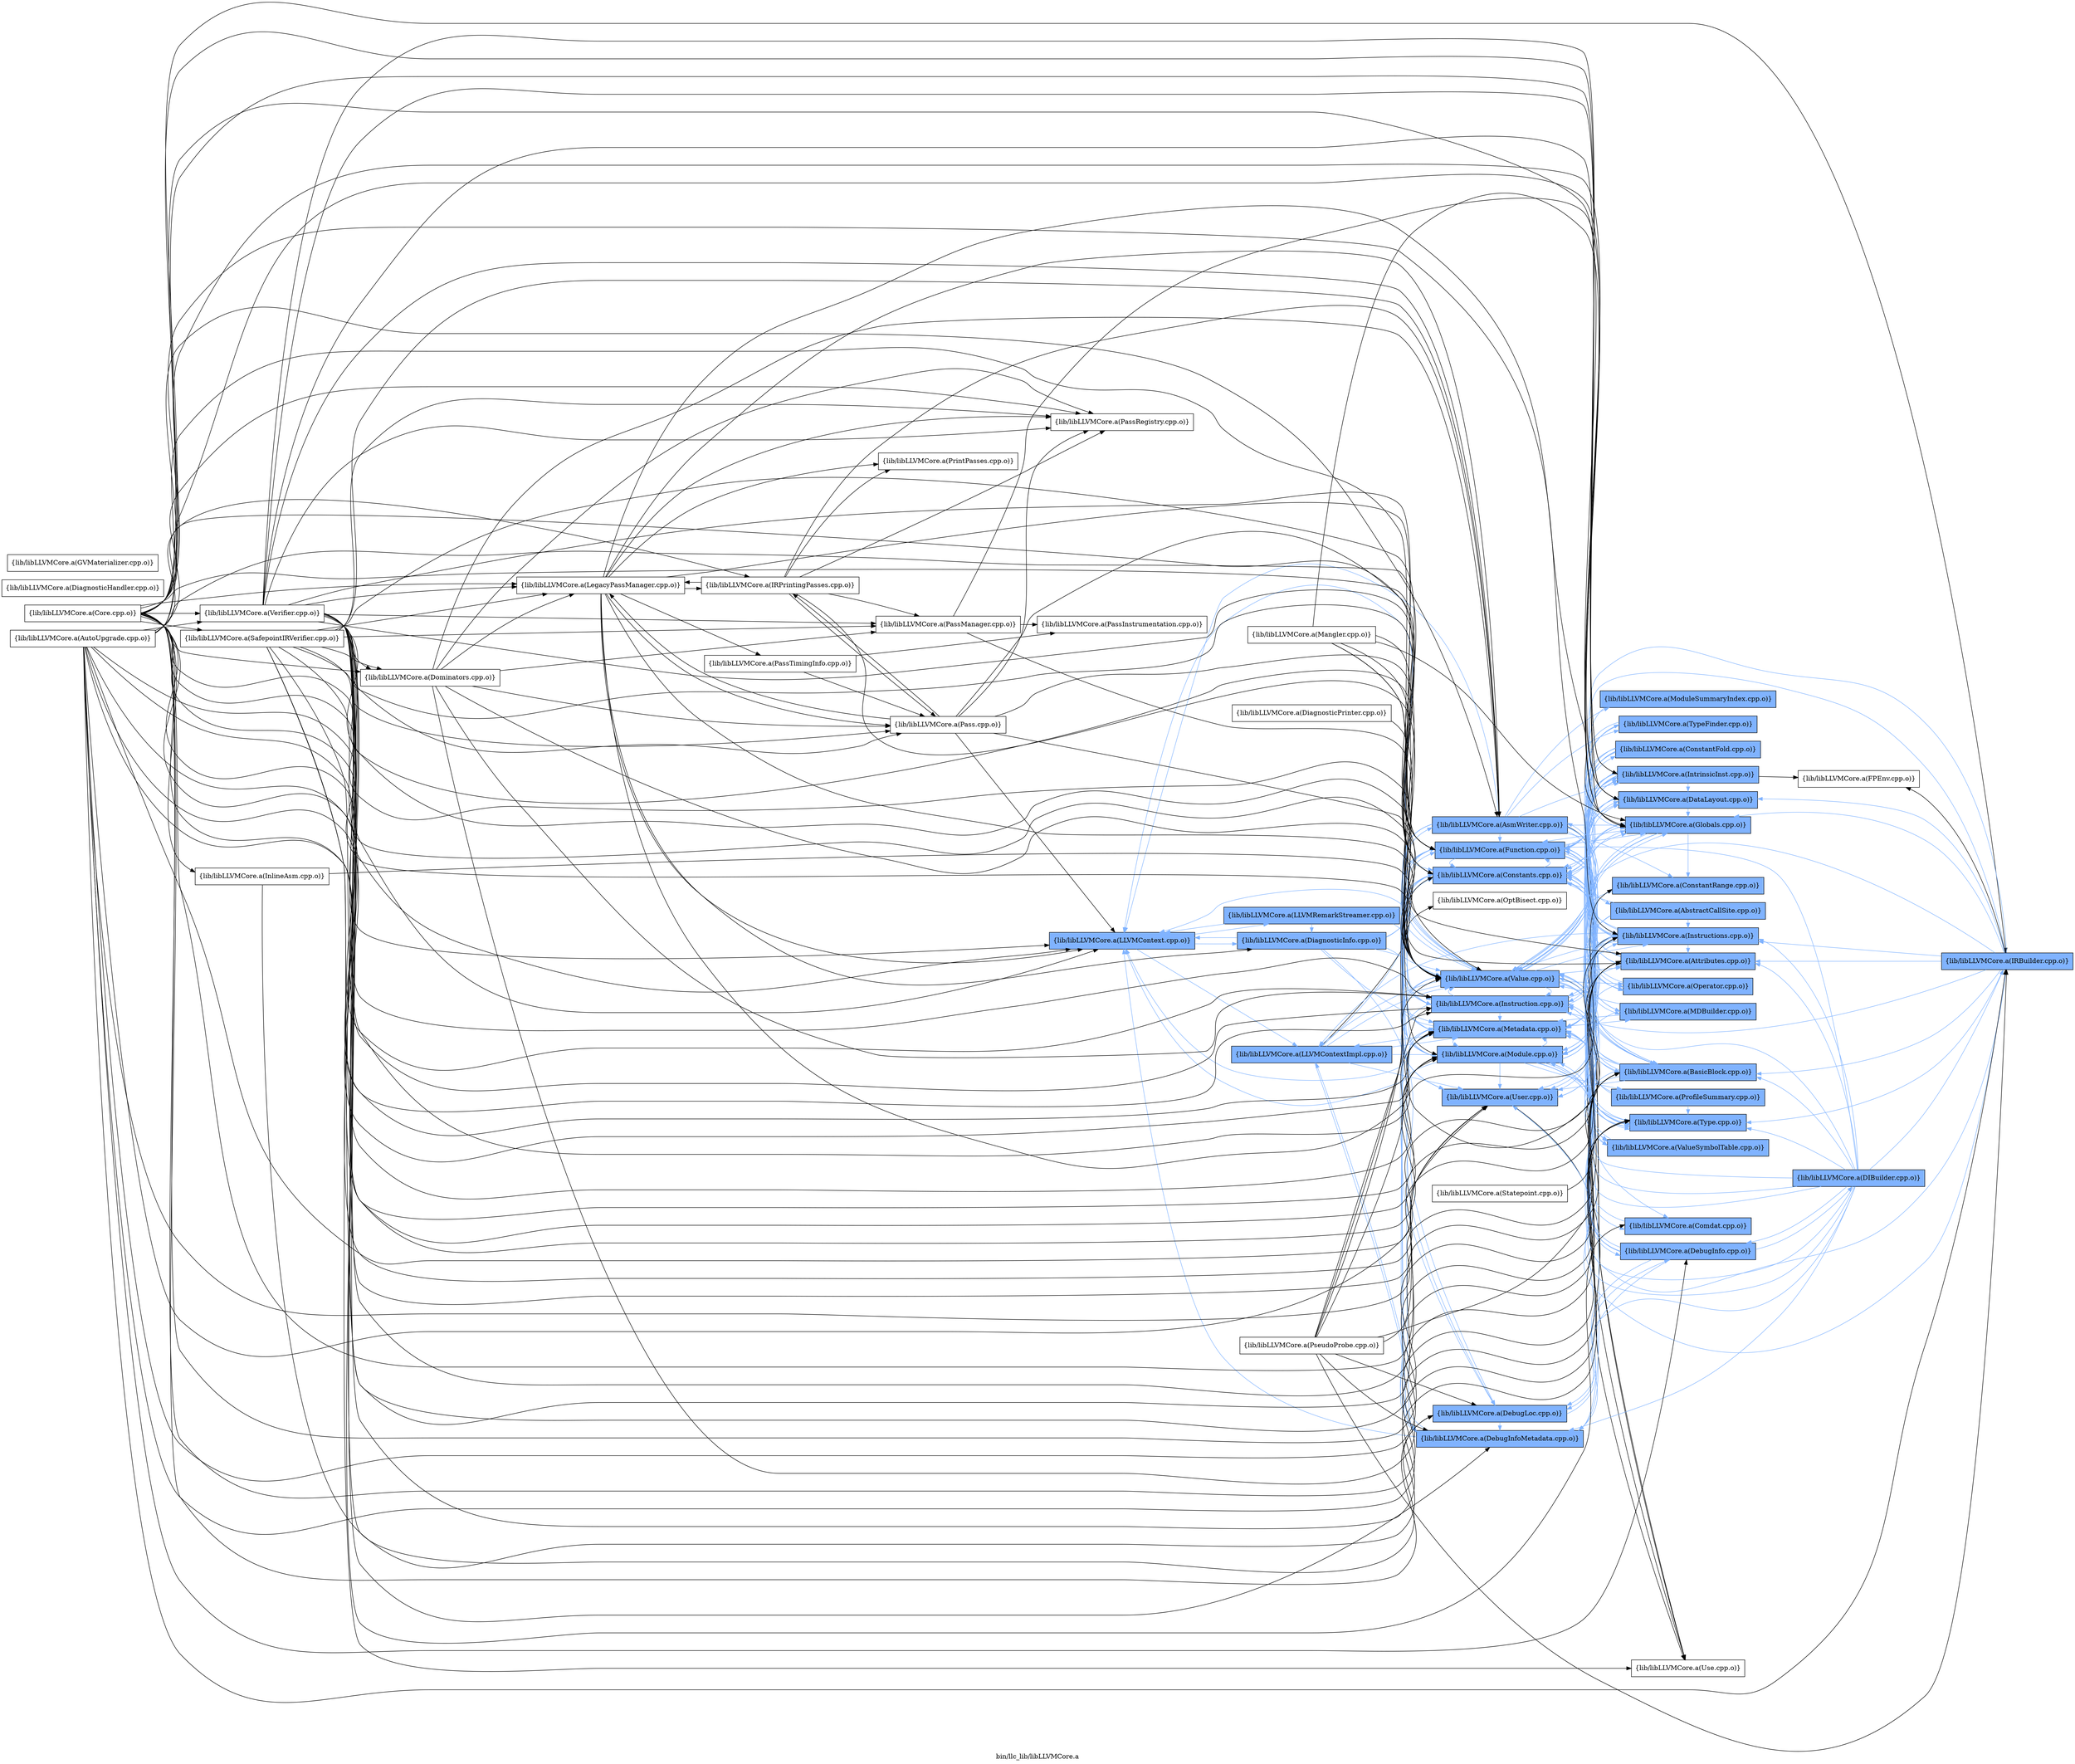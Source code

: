 digraph "bin/llc_lib/libLLVMCore.a" {
	label="bin/llc_lib/libLLVMCore.a";
	rankdir=LR;
	{ rank=same; Node0x562af40d1d68;  }
	{ rank=same; Node0x562af40d1c28; Node0x562af40d0f58; Node0x562af40da508;  }
	{ rank=same; Node0x562af40be3a8; Node0x562af40d91f8; Node0x562af40d2ee8; Node0x562af40d31b8; Node0x562af40d0198; Node0x562af40bbab8; Node0x562af40bc738; Node0x562af40d32f8; Node0x562af40c0e78; Node0x562af40d9608; Node0x562af40c7958;  }
	{ rank=same; Node0x562af40d3028; Node0x562af40bf078; Node0x562af40c8ad8; Node0x562af40d19f8; Node0x562af40baac8; Node0x562af40da2d8; Node0x562af40bf4d8; Node0x562af40bf708; Node0x562af40bd728; Node0x562af40b4ee8; Node0x562af40bb6f8; Node0x562af40b84f8; Node0x562af40d2ad8; Node0x562af40bc3c8; Node0x562af40c1008; Node0x562af40c07e8; Node0x562af40d8f78; Node0x562af40d1868; Node0x562af40c15f8;  }
	{ rank=same; Node0x562af40c8da8; Node0x562af40bde08;  }
	{ rank=same; Node0x562af40d1d68;  }
	{ rank=same; Node0x562af40d1c28; Node0x562af40d0f58; Node0x562af40da508;  }
	{ rank=same; Node0x562af40be3a8; Node0x562af40d91f8; Node0x562af40d2ee8; Node0x562af40d31b8; Node0x562af40d0198; Node0x562af40bbab8; Node0x562af40bc738; Node0x562af40d32f8; Node0x562af40c0e78; Node0x562af40d9608; Node0x562af40c7958;  }
	{ rank=same; Node0x562af40d3028; Node0x562af40bf078; Node0x562af40c8ad8; Node0x562af40d19f8; Node0x562af40baac8; Node0x562af40da2d8; Node0x562af40bf4d8; Node0x562af40bf708; Node0x562af40bd728; Node0x562af40b4ee8; Node0x562af40bb6f8; Node0x562af40b84f8; Node0x562af40d2ad8; Node0x562af40bc3c8; Node0x562af40c1008; Node0x562af40c07e8; Node0x562af40d8f78; Node0x562af40d1868; Node0x562af40c15f8;  }
	{ rank=same; Node0x562af40c8da8; Node0x562af40bde08;  }

	Node0x562af40d1d68 [shape=record,shape=box,group=1,style=filled,fillcolor="0.600000 0.5 1",label="{lib/libLLVMCore.a(LLVMContext.cpp.o)}"];
	Node0x562af40d1d68 -> Node0x562af40d1c28[color="0.600000 0.5 1"];
	Node0x562af40d1d68 -> Node0x562af40d0f58[color="0.600000 0.5 1"];
	Node0x562af40d1d68 -> Node0x562af40da508[color="0.600000 0.5 1"];
	Node0x562af40d0f58 [shape=record,shape=box,group=1,style=filled,fillcolor="0.600000 0.5 1",label="{lib/libLLVMCore.a(LLVMRemarkStreamer.cpp.o)}"];
	Node0x562af40d0f58 -> Node0x562af40d1d68[color="0.600000 0.5 1"];
	Node0x562af40d0f58 -> Node0x562af40da508[color="0.600000 0.5 1"];
	Node0x562af40d0f58 -> Node0x562af40bc738[color="0.600000 0.5 1"];
	Node0x562af40daa58 [shape=record,shape=box,group=0,label="{lib/libLLVMCore.a(LegacyPassManager.cpp.o)}"];
	Node0x562af40daa58 -> Node0x562af40d40b8;
	Node0x562af40daa58 -> Node0x562af40d1d68;
	Node0x562af40daa58 -> Node0x562af40c0e78;
	Node0x562af40daa58 -> Node0x562af40da508;
	Node0x562af40daa58 -> Node0x562af40c7958;
	Node0x562af40daa58 -> Node0x562af40c8ad8;
	Node0x562af40daa58 -> Node0x562af40d31b8;
	Node0x562af40daa58 -> Node0x562af40cfce8;
	Node0x562af40daa58 -> Node0x562af40ceb18;
	Node0x562af40daa58 -> Node0x562af40cf298;
	Node0x562af40daa58 -> Node0x562af40cdc18;
	Node0x562af40daa58 -> Node0x562af40bc738;
	Node0x562af40bdbd8 [shape=record,shape=box,group=0,label="{lib/libLLVMCore.a(Core.cpp.o)}"];
	Node0x562af40bdbd8 -> Node0x562af40d40b8;
	Node0x562af40bdbd8 -> Node0x562af40d3e38;
	Node0x562af40bdbd8 -> Node0x562af40d32f8;
	Node0x562af40bdbd8 -> Node0x562af40d3028;
	Node0x562af40bdbd8 -> Node0x562af40d1d68;
	Node0x562af40bdbd8 -> Node0x562af40daa58;
	Node0x562af40bdbd8 -> Node0x562af40c0e78;
	Node0x562af40bdbd8 -> Node0x562af40c1008;
	Node0x562af40bdbd8 -> Node0x562af40c07e8;
	Node0x562af40bdbd8 -> Node0x562af40be3a8;
	Node0x562af40bdbd8 -> Node0x562af40bd728;
	Node0x562af40bdbd8 -> Node0x562af40d9608;
	Node0x562af40bdbd8 -> Node0x562af40c71d8;
	Node0x562af40bdbd8 -> Node0x562af40c7958;
	Node0x562af40bdbd8 -> Node0x562af40c8ad8;
	Node0x562af40bdbd8 -> Node0x562af40c9258;
	Node0x562af40bdbd8 -> Node0x562af40d2ee8;
	Node0x562af40bdbd8 -> Node0x562af40d31b8;
	Node0x562af40bdbd8 -> Node0x562af40ceb18;
	Node0x562af40bdbd8 -> Node0x562af40b5618;
	Node0x562af40bdbd8 -> Node0x562af40baac8;
	Node0x562af40bdbd8 -> Node0x562af40bbab8;
	Node0x562af40bdbd8 -> Node0x562af40bc738;
	Node0x562af40bdbd8 -> Node0x562af40b9178;
	Node0x562af40bd728 [shape=record,shape=box,group=1,style=filled,fillcolor="0.600000 0.5 1",label="{lib/libLLVMCore.a(DataLayout.cpp.o)}"];
	Node0x562af40bd728 -> Node0x562af40c8ad8[color="0.600000 0.5 1"];
	Node0x562af40bd728 -> Node0x562af40d31b8[color="0.600000 0.5 1"];
	Node0x562af40bd728 -> Node0x562af40baac8[color="0.600000 0.5 1"];
	Node0x562af40da1e8 [shape=record,shape=box,group=0,label="{lib/libLLVMCore.a(DiagnosticHandler.cpp.o)}"];
	Node0x562af40d31b8 [shape=record,shape=box,group=1,style=filled,fillcolor="0.600000 0.5 1",label="{lib/libLLVMCore.a(Module.cpp.o)}"];
	Node0x562af40d31b8 -> Node0x562af40d1d68[color="0.600000 0.5 1"];
	Node0x562af40d31b8 -> Node0x562af40bf708[color="0.600000 0.5 1"];
	Node0x562af40d31b8 -> Node0x562af40be3a8[color="0.600000 0.5 1"];
	Node0x562af40d31b8 -> Node0x562af40bd728[color="0.600000 0.5 1"];
	Node0x562af40d31b8 -> Node0x562af40c7958[color="0.600000 0.5 1"];
	Node0x562af40d31b8 -> Node0x562af40c8ad8[color="0.600000 0.5 1"];
	Node0x562af40d31b8 -> Node0x562af40d2ee8[color="0.600000 0.5 1"];
	Node0x562af40d31b8 -> Node0x562af40b4ee8[color="0.600000 0.5 1"];
	Node0x562af40d31b8 -> Node0x562af40baac8[color="0.600000 0.5 1"];
	Node0x562af40d31b8 -> Node0x562af40bb6f8[color="0.600000 0.5 1"];
	Node0x562af40d31b8 -> Node0x562af40bbab8[color="0.600000 0.5 1"];
	Node0x562af40d31b8 -> Node0x562af40bc738[color="0.600000 0.5 1"];
	Node0x562af40d31b8 -> Node0x562af40b84f8[color="0.600000 0.5 1"];
	Node0x562af40ceb18 [shape=record,shape=box,group=0,label="{lib/libLLVMCore.a(PassRegistry.cpp.o)}"];
	Node0x562af40b9178 [shape=record,shape=box,group=0,label="{lib/libLLVMCore.a(Verifier.cpp.o)}"];
	Node0x562af40b9178 -> Node0x562af40d32f8;
	Node0x562af40b9178 -> Node0x562af40d3028;
	Node0x562af40b9178 -> Node0x562af40d2ad8;
	Node0x562af40b9178 -> Node0x562af40d1d68;
	Node0x562af40b9178 -> Node0x562af40daa58;
	Node0x562af40b9178 -> Node0x562af40c0e78;
	Node0x562af40b9178 -> Node0x562af40c1008;
	Node0x562af40b9178 -> Node0x562af40c07e8;
	Node0x562af40b9178 -> Node0x562af40bf708;
	Node0x562af40b9178 -> Node0x562af40bf4d8;
	Node0x562af40b9178 -> Node0x562af40be3a8;
	Node0x562af40b9178 -> Node0x562af40bd728;
	Node0x562af40b9178 -> Node0x562af40d91f8;
	Node0x562af40b9178 -> Node0x562af40d9608;
	Node0x562af40b9178 -> Node0x562af40c71d8;
	Node0x562af40b9178 -> Node0x562af40c7958;
	Node0x562af40b9178 -> Node0x562af40c8ad8;
	Node0x562af40b9178 -> Node0x562af40d2ee8;
	Node0x562af40b9178 -> Node0x562af40d31b8;
	Node0x562af40b9178 -> Node0x562af40cfce8;
	Node0x562af40b9178 -> Node0x562af40d0dc8;
	Node0x562af40b9178 -> Node0x562af40ceb18;
	Node0x562af40b9178 -> Node0x562af40baac8;
	Node0x562af40b9178 -> Node0x562af40bbab8;
	Node0x562af40b9178 -> Node0x562af40bc738;
	Node0x562af40cfce8 [shape=record,shape=box,group=0,label="{lib/libLLVMCore.a(Pass.cpp.o)}"];
	Node0x562af40cfce8 -> Node0x562af40d40b8;
	Node0x562af40cfce8 -> Node0x562af40d1d68;
	Node0x562af40cfce8 -> Node0x562af40daa58;
	Node0x562af40cfce8 -> Node0x562af40c1008;
	Node0x562af40cfce8 -> Node0x562af40c7958;
	Node0x562af40cfce8 -> Node0x562af40ceb18;
	Node0x562af40cfce8 -> Node0x562af40bc738;
	Node0x562af40bc738 [shape=record,shape=box,group=1,style=filled,fillcolor="0.600000 0.5 1",label="{lib/libLLVMCore.a(Value.cpp.o)}"];
	Node0x562af40bc738 -> Node0x562af40d32f8[color="0.600000 0.5 1"];
	Node0x562af40bc738 -> Node0x562af40d3028[color="0.600000 0.5 1"];
	Node0x562af40bc738 -> Node0x562af40d2ad8[color="0.600000 0.5 1"];
	Node0x562af40bc738 -> Node0x562af40d1d68[color="0.600000 0.5 1"];
	Node0x562af40bc738 -> Node0x562af40d1c28[color="0.600000 0.5 1"];
	Node0x562af40bc738 -> Node0x562af40c1008[color="0.600000 0.5 1"];
	Node0x562af40bc738 -> Node0x562af40c07e8[color="0.600000 0.5 1"];
	Node0x562af40bc738 -> Node0x562af40be3a8[color="0.600000 0.5 1"];
	Node0x562af40bc738 -> Node0x562af40bd728[color="0.600000 0.5 1"];
	Node0x562af40bc738 -> Node0x562af40d8f78[color="0.600000 0.5 1"];
	Node0x562af40bc738 -> Node0x562af40c7958[color="0.600000 0.5 1"];
	Node0x562af40bc738 -> Node0x562af40c8ad8[color="0.600000 0.5 1"];
	Node0x562af40bc738 -> Node0x562af40d2ee8[color="0.600000 0.5 1"];
	Node0x562af40bc738 -> Node0x562af40d19f8[color="0.600000 0.5 1"];
	Node0x562af40bc738 -> Node0x562af40baac8[color="0.600000 0.5 1"];
	Node0x562af40bc738 -> Node0x562af40bc3c8;
	Node0x562af40bc738 -> Node0x562af40bbab8[color="0.600000 0.5 1"];
	Node0x562af40bc738 -> Node0x562af40b84f8[color="0.600000 0.5 1"];
	Node0x562af40d9a68 [shape=record,shape=box,group=0,label="{lib/libLLVMCore.a(Mangler.cpp.o)}"];
	Node0x562af40d9a68 -> Node0x562af40c1008;
	Node0x562af40d9a68 -> Node0x562af40bd728;
	Node0x562af40d9a68 -> Node0x562af40c7958;
	Node0x562af40d9a68 -> Node0x562af40c8ad8;
	Node0x562af40d9a68 -> Node0x562af40d31b8;
	Node0x562af40d9a68 -> Node0x562af40bc738;
	Node0x562af40c1008 [shape=record,shape=box,group=1,style=filled,fillcolor="0.600000 0.5 1",label="{lib/libLLVMCore.a(Attributes.cpp.o)}"];
	Node0x562af40c1008 -> Node0x562af40c0e78[color="0.600000 0.5 1"];
	Node0x562af40c1008 -> Node0x562af40c7958[color="0.600000 0.5 1"];
	Node0x562af40be3a8 [shape=record,shape=box,group=1,style=filled,fillcolor="0.600000 0.5 1",label="{lib/libLLVMCore.a(Constants.cpp.o)}"];
	Node0x562af40be3a8 -> Node0x562af40d32f8[color="0.600000 0.5 1"];
	Node0x562af40be3a8 -> Node0x562af40d3028[color="0.600000 0.5 1"];
	Node0x562af40be3a8 -> Node0x562af40bf078[color="0.600000 0.5 1"];
	Node0x562af40be3a8 -> Node0x562af40c7958[color="0.600000 0.5 1"];
	Node0x562af40be3a8 -> Node0x562af40c8ad8[color="0.600000 0.5 1"];
	Node0x562af40be3a8 -> Node0x562af40d19f8[color="0.600000 0.5 1"];
	Node0x562af40be3a8 -> Node0x562af40baac8[color="0.600000 0.5 1"];
	Node0x562af40be3a8 -> Node0x562af40bbab8[color="0.600000 0.5 1"];
	Node0x562af40be3a8 -> Node0x562af40bc738[color="0.600000 0.5 1"];
	Node0x562af40d2ee8 [shape=record,shape=box,group=1,style=filled,fillcolor="0.600000 0.5 1",label="{lib/libLLVMCore.a(Metadata.cpp.o)}"];
	Node0x562af40d2ee8 -> Node0x562af40d1d68[color="0.600000 0.5 1"];
	Node0x562af40d2ee8 -> Node0x562af40d1c28[color="0.600000 0.5 1"];
	Node0x562af40d2ee8 -> Node0x562af40da2d8[color="0.600000 0.5 1"];
	Node0x562af40d2ee8 -> Node0x562af40bf4d8[color="0.600000 0.5 1"];
	Node0x562af40d2ee8 -> Node0x562af40be3a8[color="0.600000 0.5 1"];
	Node0x562af40d2ee8 -> Node0x562af40d91f8[color="0.600000 0.5 1"];
	Node0x562af40d2ee8 -> Node0x562af40d9608[color="0.600000 0.5 1"];
	Node0x562af40d2ee8 -> Node0x562af40d31b8[color="0.600000 0.5 1"];
	Node0x562af40d2ee8 -> Node0x562af40baac8[color="0.600000 0.5 1"];
	Node0x562af40d2ee8 -> Node0x562af40bc738[color="0.600000 0.5 1"];
	Node0x562af40d3e38 [shape=record,shape=box,group=0,label="{lib/libLLVMCore.a(InlineAsm.cpp.o)}"];
	Node0x562af40d3e38 -> Node0x562af40baac8;
	Node0x562af40d3e38 -> Node0x562af40bc738;
	Node0x562af40d32f8 [shape=record,shape=box,group=1,style=filled,fillcolor="0.600000 0.5 1",label="{lib/libLLVMCore.a(Instruction.cpp.o)}"];
	Node0x562af40d32f8 -> Node0x562af40d3028[color="0.600000 0.5 1"];
	Node0x562af40d32f8 -> Node0x562af40c1008[color="0.600000 0.5 1"];
	Node0x562af40d32f8 -> Node0x562af40c07e8[color="0.600000 0.5 1"];
	Node0x562af40d32f8 -> Node0x562af40be3a8[color="0.600000 0.5 1"];
	Node0x562af40d32f8 -> Node0x562af40d2ee8[color="0.600000 0.5 1"];
	Node0x562af40d32f8 -> Node0x562af40bbab8[color="0.600000 0.5 1"];
	Node0x562af40d32f8 -> Node0x562af40bc738[color="0.600000 0.5 1"];
	Node0x562af40d3028 [shape=record,shape=box,group=1,style=filled,fillcolor="0.600000 0.5 1",label="{lib/libLLVMCore.a(Instructions.cpp.o)}"];
	Node0x562af40d3028 -> Node0x562af40d32f8[color="0.600000 0.5 1"];
	Node0x562af40d3028 -> Node0x562af40d1c28[color="0.600000 0.5 1"];
	Node0x562af40d3028 -> Node0x562af40da2d8[color="0.600000 0.5 1"];
	Node0x562af40d3028 -> Node0x562af40c1008[color="0.600000 0.5 1"];
	Node0x562af40d3028 -> Node0x562af40c07e8[color="0.600000 0.5 1"];
	Node0x562af40d3028 -> Node0x562af40be3a8[color="0.600000 0.5 1"];
	Node0x562af40d3028 -> Node0x562af40bd728[color="0.600000 0.5 1"];
	Node0x562af40d3028 -> Node0x562af40c7958[color="0.600000 0.5 1"];
	Node0x562af40d3028 -> Node0x562af40d2ee8[color="0.600000 0.5 1"];
	Node0x562af40d3028 -> Node0x562af40d31b8[color="0.600000 0.5 1"];
	Node0x562af40d3028 -> Node0x562af40d19f8[color="0.600000 0.5 1"];
	Node0x562af40d3028 -> Node0x562af40baac8[color="0.600000 0.5 1"];
	Node0x562af40d3028 -> Node0x562af40bc3c8;
	Node0x562af40d3028 -> Node0x562af40bbab8[color="0.600000 0.5 1"];
	Node0x562af40d3028 -> Node0x562af40bc738[color="0.600000 0.5 1"];
	Node0x562af40da508 [shape=record,shape=box,group=1,style=filled,fillcolor="0.600000 0.5 1",label="{lib/libLLVMCore.a(DiagnosticInfo.cpp.o)}"];
	Node0x562af40da508 -> Node0x562af40d32f8[color="0.600000 0.5 1"];
	Node0x562af40da508 -> Node0x562af40d1d68[color="0.600000 0.5 1"];
	Node0x562af40da508 -> Node0x562af40c0e78[color="0.600000 0.5 1"];
	Node0x562af40da508 -> Node0x562af40d9608[color="0.600000 0.5 1"];
	Node0x562af40da508 -> Node0x562af40c7958[color="0.600000 0.5 1"];
	Node0x562af40da508 -> Node0x562af40d2ee8[color="0.600000 0.5 1"];
	Node0x562af40da508 -> Node0x562af40bc738[color="0.600000 0.5 1"];
	Node0x562af40c7958 [shape=record,shape=box,group=1,style=filled,fillcolor="0.600000 0.5 1",label="{lib/libLLVMCore.a(Function.cpp.o)}"];
	Node0x562af40c7958 -> Node0x562af40d3028[color="0.600000 0.5 1"];
	Node0x562af40c7958 -> Node0x562af40d2ad8[color="0.600000 0.5 1"];
	Node0x562af40c7958 -> Node0x562af40d1d68[color="0.600000 0.5 1"];
	Node0x562af40c7958 -> Node0x562af40da2d8[color="0.600000 0.5 1"];
	Node0x562af40c7958 -> Node0x562af40c15f8[color="0.600000 0.5 1"];
	Node0x562af40c7958 -> Node0x562af40c1008[color="0.600000 0.5 1"];
	Node0x562af40c7958 -> Node0x562af40c07e8[color="0.600000 0.5 1"];
	Node0x562af40c7958 -> Node0x562af40be3a8[color="0.600000 0.5 1"];
	Node0x562af40c7958 -> Node0x562af40bd728[color="0.600000 0.5 1"];
	Node0x562af40c7958 -> Node0x562af40c8ad8[color="0.600000 0.5 1"];
	Node0x562af40c7958 -> Node0x562af40d2ee8[color="0.600000 0.5 1"];
	Node0x562af40c7958 -> Node0x562af40d31b8[color="0.600000 0.5 1"];
	Node0x562af40c7958 -> Node0x562af40baac8[color="0.600000 0.5 1"];
	Node0x562af40c7958 -> Node0x562af40bbab8[color="0.600000 0.5 1"];
	Node0x562af40c7958 -> Node0x562af40bc738[color="0.600000 0.5 1"];
	Node0x562af40c7958 -> Node0x562af40b84f8[color="0.600000 0.5 1"];
	Node0x562af40c8ad8 [shape=record,shape=box,group=1,style=filled,fillcolor="0.600000 0.5 1",label="{lib/libLLVMCore.a(Globals.cpp.o)}"];
	Node0x562af40c8ad8 -> Node0x562af40bf4d8[color="0.600000 0.5 1"];
	Node0x562af40c8ad8 -> Node0x562af40be3a8[color="0.600000 0.5 1"];
	Node0x562af40c8ad8 -> Node0x562af40c7958[color="0.600000 0.5 1"];
	Node0x562af40c8ad8 -> Node0x562af40d2ee8[color="0.600000 0.5 1"];
	Node0x562af40c8ad8 -> Node0x562af40d31b8[color="0.600000 0.5 1"];
	Node0x562af40c8ad8 -> Node0x562af40baac8[color="0.600000 0.5 1"];
	Node0x562af40c8ad8 -> Node0x562af40bbab8[color="0.600000 0.5 1"];
	Node0x562af40c8ad8 -> Node0x562af40bc738[color="0.600000 0.5 1"];
	Node0x562af40c9258 [shape=record,shape=box,group=1,style=filled,fillcolor="0.600000 0.5 1",label="{lib/libLLVMCore.a(IRBuilder.cpp.o)}"];
	Node0x562af40c9258 -> Node0x562af40d32f8[color="0.600000 0.5 1"];
	Node0x562af40c9258 -> Node0x562af40d3028[color="0.600000 0.5 1"];
	Node0x562af40c9258 -> Node0x562af40c1008[color="0.600000 0.5 1"];
	Node0x562af40c9258 -> Node0x562af40c07e8[color="0.600000 0.5 1"];
	Node0x562af40c9258 -> Node0x562af40be3a8[color="0.600000 0.5 1"];
	Node0x562af40c9258 -> Node0x562af40bd728[color="0.600000 0.5 1"];
	Node0x562af40c9258 -> Node0x562af40c7958[color="0.600000 0.5 1"];
	Node0x562af40c9258 -> Node0x562af40c8ad8[color="0.600000 0.5 1"];
	Node0x562af40c9258 -> Node0x562af40c8da8;
	Node0x562af40c9258 -> Node0x562af40d2ee8[color="0.600000 0.5 1"];
	Node0x562af40c9258 -> Node0x562af40baac8[color="0.600000 0.5 1"];
	Node0x562af40c9258 -> Node0x562af40bbab8[color="0.600000 0.5 1"];
	Node0x562af40c9258 -> Node0x562af40bc738[color="0.600000 0.5 1"];
	Node0x562af40baac8 [shape=record,shape=box,group=1,style=filled,fillcolor="0.600000 0.5 1",label="{lib/libLLVMCore.a(Type.cpp.o)}"];
	Node0x562af40baac8 -> Node0x562af40be3a8[color="0.600000 0.5 1"];
	Node0x562af40bbab8 [shape=record,shape=box,group=1,style=filled,fillcolor="0.600000 0.5 1",label="{lib/libLLVMCore.a(User.cpp.o)}"];
	Node0x562af40bbab8 -> Node0x562af40d2ad8[color="0.600000 0.5 1"];
	Node0x562af40bbab8 -> Node0x562af40bc3c8;
	Node0x562af40d2ad8 [shape=record,shape=box,group=1,style=filled,fillcolor="0.600000 0.5 1",label="{lib/libLLVMCore.a(IntrinsicInst.cpp.o)}"];
	Node0x562af40d2ad8 -> Node0x562af40d32f8[color="0.600000 0.5 1"];
	Node0x562af40d2ad8 -> Node0x562af40d3028[color="0.600000 0.5 1"];
	Node0x562af40d2ad8 -> Node0x562af40c07e8[color="0.600000 0.5 1"];
	Node0x562af40d2ad8 -> Node0x562af40be3a8[color="0.600000 0.5 1"];
	Node0x562af40d2ad8 -> Node0x562af40bd728[color="0.600000 0.5 1"];
	Node0x562af40d2ad8 -> Node0x562af40d91f8[color="0.600000 0.5 1"];
	Node0x562af40d2ad8 -> Node0x562af40c8da8;
	Node0x562af40d2ad8 -> Node0x562af40d2ee8[color="0.600000 0.5 1"];
	Node0x562af40d2ad8 -> Node0x562af40d31b8[color="0.600000 0.5 1"];
	Node0x562af40d2ad8 -> Node0x562af40baac8[color="0.600000 0.5 1"];
	Node0x562af40d2ad8 -> Node0x562af40bbab8[color="0.600000 0.5 1"];
	Node0x562af40d2ad8 -> Node0x562af40bc738[color="0.600000 0.5 1"];
	Node0x562af40c07e8 [shape=record,shape=box,group=1,style=filled,fillcolor="0.600000 0.5 1",label="{lib/libLLVMCore.a(BasicBlock.cpp.o)}"];
	Node0x562af40c07e8 -> Node0x562af40d32f8[color="0.600000 0.5 1"];
	Node0x562af40c07e8 -> Node0x562af40d3028[color="0.600000 0.5 1"];
	Node0x562af40c07e8 -> Node0x562af40be3a8[color="0.600000 0.5 1"];
	Node0x562af40c07e8 -> Node0x562af40d2ee8[color="0.600000 0.5 1"];
	Node0x562af40c07e8 -> Node0x562af40baac8[color="0.600000 0.5 1"];
	Node0x562af40c07e8 -> Node0x562af40bbab8[color="0.600000 0.5 1"];
	Node0x562af40c07e8 -> Node0x562af40bc738[color="0.600000 0.5 1"];
	Node0x562af40c07e8 -> Node0x562af40b84f8[color="0.600000 0.5 1"];
	Node0x562af40d19f8 [shape=record,shape=box,group=1,style=filled,fillcolor="0.600000 0.5 1",label="{lib/libLLVMCore.a(Operator.cpp.o)}"];
	Node0x562af40d19f8 -> Node0x562af40be3a8[color="0.600000 0.5 1"];
	Node0x562af40d19f8 -> Node0x562af40bd728[color="0.600000 0.5 1"];
	Node0x562af40d19f8 -> Node0x562af40baac8[color="0.600000 0.5 1"];
	Node0x562af40d91f8 [shape=record,shape=box,group=1,style=filled,fillcolor="0.600000 0.5 1",label="{lib/libLLVMCore.a(DebugInfoMetadata.cpp.o)}"];
	Node0x562af40d91f8 -> Node0x562af40d1d68[color="0.600000 0.5 1"];
	Node0x562af40d91f8 -> Node0x562af40d1c28[color="0.600000 0.5 1"];
	Node0x562af40d91f8 -> Node0x562af40be3a8[color="0.600000 0.5 1"];
	Node0x562af40d91f8 -> Node0x562af40d2ee8[color="0.600000 0.5 1"];
	Node0x562af40d91f8 -> Node0x562af40baac8[color="0.600000 0.5 1"];
	Node0x562af40bf4d8 [shape=record,shape=box,group=1,style=filled,fillcolor="0.600000 0.5 1",label="{lib/libLLVMCore.a(ConstantRange.cpp.o)}"];
	Node0x562af40bf4d8 -> Node0x562af40d3028[color="0.600000 0.5 1"];
	Node0x562af40d9608 [shape=record,shape=box,group=1,style=filled,fillcolor="0.600000 0.5 1",label="{lib/libLLVMCore.a(DebugLoc.cpp.o)}"];
	Node0x562af40d9608 -> Node0x562af40d8f78[color="0.600000 0.5 1"];
	Node0x562af40d9608 -> Node0x562af40d91f8[color="0.600000 0.5 1"];
	Node0x562af40d9608 -> Node0x562af40d2ee8[color="0.600000 0.5 1"];
	Node0x562af40c71d8 [shape=record,shape=box,group=0,label="{lib/libLLVMCore.a(Dominators.cpp.o)}"];
	Node0x562af40c71d8 -> Node0x562af40d32f8;
	Node0x562af40c71d8 -> Node0x562af40daa58;
	Node0x562af40c71d8 -> Node0x562af40c0e78;
	Node0x562af40c71d8 -> Node0x562af40c07e8;
	Node0x562af40c71d8 -> Node0x562af40cfce8;
	Node0x562af40c71d8 -> Node0x562af40d0dc8;
	Node0x562af40c71d8 -> Node0x562af40ceb18;
	Node0x562af40c71d8 -> Node0x562af40bc738;
	Node0x562af40bc3c8 [shape=record,shape=box,group=0,label="{lib/libLLVMCore.a(Use.cpp.o)}"];
	Node0x562af40c0e78 [shape=record,shape=box,group=1,style=filled,fillcolor="0.600000 0.5 1",label="{lib/libLLVMCore.a(AsmWriter.cpp.o)}"];
	Node0x562af40c0e78 -> Node0x562af40d32f8[color="0.600000 0.5 1"];
	Node0x562af40c0e78 -> Node0x562af40d3028[color="0.600000 0.5 1"];
	Node0x562af40c0e78 -> Node0x562af40d2ad8[color="0.600000 0.5 1"];
	Node0x562af40c0e78 -> Node0x562af40d1d68[color="0.600000 0.5 1"];
	Node0x562af40c0e78 -> Node0x562af40c1008[color="0.600000 0.5 1"];
	Node0x562af40c0e78 -> Node0x562af40c07e8[color="0.600000 0.5 1"];
	Node0x562af40c0e78 -> Node0x562af40bf708[color="0.600000 0.5 1"];
	Node0x562af40c0e78 -> Node0x562af40bf4d8[color="0.600000 0.5 1"];
	Node0x562af40c0e78 -> Node0x562af40be3a8[color="0.600000 0.5 1"];
	Node0x562af40c0e78 -> Node0x562af40d91f8[color="0.600000 0.5 1"];
	Node0x562af40c0e78 -> Node0x562af40c7958[color="0.600000 0.5 1"];
	Node0x562af40c0e78 -> Node0x562af40c8ad8[color="0.600000 0.5 1"];
	Node0x562af40c0e78 -> Node0x562af40d2ee8[color="0.600000 0.5 1"];
	Node0x562af40c0e78 -> Node0x562af40d31b8[color="0.600000 0.5 1"];
	Node0x562af40c0e78 -> Node0x562af40d1868[color="0.600000 0.5 1"];
	Node0x562af40c0e78 -> Node0x562af40d19f8[color="0.600000 0.5 1"];
	Node0x562af40c0e78 -> Node0x562af40baac8[color="0.600000 0.5 1"];
	Node0x562af40c0e78 -> Node0x562af40bb6f8[color="0.600000 0.5 1"];
	Node0x562af40c0e78 -> Node0x562af40bc3c8;
	Node0x562af40c0e78 -> Node0x562af40bbab8[color="0.600000 0.5 1"];
	Node0x562af40c0e78 -> Node0x562af40bc738[color="0.600000 0.5 1"];
	Node0x562af40d0dc8 [shape=record,shape=box,group=0,label="{lib/libLLVMCore.a(PassManager.cpp.o)}"];
	Node0x562af40d0dc8 -> Node0x562af40c8ad8;
	Node0x562af40d0dc8 -> Node0x562af40ceca8;
	Node0x562af40d0dc8 -> Node0x562af40bc738;
	Node0x562af40c15f8 [shape=record,shape=box,group=1,style=filled,fillcolor="0.600000 0.5 1",label="{lib/libLLVMCore.a(AbstractCallSite.cpp.o)}"];
	Node0x562af40c15f8 -> Node0x562af40d3028[color="0.600000 0.5 1"];
	Node0x562af40c15f8 -> Node0x562af40be3a8[color="0.600000 0.5 1"];
	Node0x562af40c15f8 -> Node0x562af40d2ee8[color="0.600000 0.5 1"];
	Node0x562af40c15f8 -> Node0x562af40bbab8[color="0.600000 0.5 1"];
	Node0x562af40cdc18 [shape=record,shape=box,group=0,label="{lib/libLLVMCore.a(PrintPasses.cpp.o)}"];
	Node0x562af40bf078 [shape=record,shape=box,group=1,style=filled,fillcolor="0.600000 0.5 1",label="{lib/libLLVMCore.a(ConstantFold.cpp.o)}"];
	Node0x562af40bf078 -> Node0x562af40d3028[color="0.600000 0.5 1"];
	Node0x562af40bf078 -> Node0x562af40be3a8[color="0.600000 0.5 1"];
	Node0x562af40bf078 -> Node0x562af40c7958[color="0.600000 0.5 1"];
	Node0x562af40bf078 -> Node0x562af40c8ad8[color="0.600000 0.5 1"];
	Node0x562af40bf078 -> Node0x562af40d31b8[color="0.600000 0.5 1"];
	Node0x562af40bf078 -> Node0x562af40d19f8[color="0.600000 0.5 1"];
	Node0x562af40bf078 -> Node0x562af40baac8[color="0.600000 0.5 1"];
	Node0x562af40bf078 -> Node0x562af40bc738[color="0.600000 0.5 1"];
	Node0x562af40b4ee8 [shape=record,shape=box,group=1,style=filled,fillcolor="0.600000 0.5 1",label="{lib/libLLVMCore.a(ProfileSummary.cpp.o)}"];
	Node0x562af40b4ee8 -> Node0x562af40be3a8[color="0.600000 0.5 1"];
	Node0x562af40b4ee8 -> Node0x562af40d2ee8[color="0.600000 0.5 1"];
	Node0x562af40b4ee8 -> Node0x562af40baac8[color="0.600000 0.5 1"];
	Node0x562af40bf708 [shape=record,shape=box,group=1,style=filled,fillcolor="0.600000 0.5 1",label="{lib/libLLVMCore.a(Comdat.cpp.o)}"];
	Node0x562af40bf708 -> Node0x562af40d31b8[color="0.600000 0.5 1"];
	Node0x562af40cf298 [shape=record,shape=box,group=0,label="{lib/libLLVMCore.a(PassTimingInfo.cpp.o)}"];
	Node0x562af40cf298 -> Node0x562af40cfce8;
	Node0x562af40cf298 -> Node0x562af40ceca8;
	Node0x562af40d8f78 [shape=record,shape=box,group=1,style=filled,fillcolor="0.600000 0.5 1",label="{lib/libLLVMCore.a(DebugInfo.cpp.o)}"];
	Node0x562af40d8f78 -> Node0x562af40d32f8[color="0.600000 0.5 1"];
	Node0x562af40d8f78 -> Node0x562af40bde08[color="0.600000 0.5 1"];
	Node0x562af40d8f78 -> Node0x562af40d91f8[color="0.600000 0.5 1"];
	Node0x562af40d8f78 -> Node0x562af40d9608[color="0.600000 0.5 1"];
	Node0x562af40d8f78 -> Node0x562af40c7958[color="0.600000 0.5 1"];
	Node0x562af40d8f78 -> Node0x562af40d2ee8[color="0.600000 0.5 1"];
	Node0x562af40d8f78 -> Node0x562af40d31b8[color="0.600000 0.5 1"];
	Node0x562af40d8f78 -> Node0x562af40bc738[color="0.600000 0.5 1"];
	Node0x562af40da2d8 [shape=record,shape=box,group=1,style=filled,fillcolor="0.600000 0.5 1",label="{lib/libLLVMCore.a(MDBuilder.cpp.o)}"];
	Node0x562af40da2d8 -> Node0x562af40be3a8[color="0.600000 0.5 1"];
	Node0x562af40da2d8 -> Node0x562af40d2ee8[color="0.600000 0.5 1"];
	Node0x562af40da2d8 -> Node0x562af40baac8[color="0.600000 0.5 1"];
	Node0x562af40da2d8 -> Node0x562af40bc738[color="0.600000 0.5 1"];
	Node0x562af40bde08 [shape=record,shape=box,group=1,style=filled,fillcolor="0.600000 0.5 1",label="{lib/libLLVMCore.a(DIBuilder.cpp.o)}"];
	Node0x562af40bde08 -> Node0x562af40d32f8[color="0.600000 0.5 1"];
	Node0x562af40bde08 -> Node0x562af40d3028[color="0.600000 0.5 1"];
	Node0x562af40bde08 -> Node0x562af40c1008[color="0.600000 0.5 1"];
	Node0x562af40bde08 -> Node0x562af40c07e8[color="0.600000 0.5 1"];
	Node0x562af40bde08 -> Node0x562af40be3a8[color="0.600000 0.5 1"];
	Node0x562af40bde08 -> Node0x562af40d8f78[color="0.600000 0.5 1"];
	Node0x562af40bde08 -> Node0x562af40d91f8[color="0.600000 0.5 1"];
	Node0x562af40bde08 -> Node0x562af40d9608[color="0.600000 0.5 1"];
	Node0x562af40bde08 -> Node0x562af40c7958[color="0.600000 0.5 1"];
	Node0x562af40bde08 -> Node0x562af40c9258[color="0.600000 0.5 1"];
	Node0x562af40bde08 -> Node0x562af40d2ee8[color="0.600000 0.5 1"];
	Node0x562af40bde08 -> Node0x562af40d31b8[color="0.600000 0.5 1"];
	Node0x562af40bde08 -> Node0x562af40baac8[color="0.600000 0.5 1"];
	Node0x562af40bde08 -> Node0x562af40bbab8[color="0.600000 0.5 1"];
	Node0x562af40bde08 -> Node0x562af40bc738[color="0.600000 0.5 1"];
	Node0x562af40d40b8 [shape=record,shape=box,group=0,label="{lib/libLLVMCore.a(IRPrintingPasses.cpp.o)}"];
	Node0x562af40d40b8 -> Node0x562af40daa58;
	Node0x562af40d40b8 -> Node0x562af40c0e78;
	Node0x562af40d40b8 -> Node0x562af40cfce8;
	Node0x562af40d40b8 -> Node0x562af40d0dc8;
	Node0x562af40d40b8 -> Node0x562af40ceb18;
	Node0x562af40d40b8 -> Node0x562af40cdc18;
	Node0x562af40d40b8 -> Node0x562af40bc738;
	Node0x562af40d1868 [shape=record,shape=box,group=1,style=filled,fillcolor="0.600000 0.5 1",label="{lib/libLLVMCore.a(ModuleSummaryIndex.cpp.o)}"];
	Node0x562af40d1868 -> Node0x562af40bc738[color="0.600000 0.5 1"];
	Node0x562af40bb6f8 [shape=record,shape=box,group=1,style=filled,fillcolor="0.600000 0.5 1",label="{lib/libLLVMCore.a(TypeFinder.cpp.o)}"];
	Node0x562af40bb6f8 -> Node0x562af40c7958[color="0.600000 0.5 1"];
	Node0x562af40bb6f8 -> Node0x562af40c8ad8[color="0.600000 0.5 1"];
	Node0x562af40bb6f8 -> Node0x562af40d2ee8[color="0.600000 0.5 1"];
	Node0x562af40b84f8 [shape=record,shape=box,group=1,style=filled,fillcolor="0.600000 0.5 1",label="{lib/libLLVMCore.a(ValueSymbolTable.cpp.o)}"];
	Node0x562af40b84f8 -> Node0x562af40bc738[color="0.600000 0.5 1"];
	Node0x562af40b5618 [shape=record,shape=box,group=0,label="{lib/libLLVMCore.a(SafepointIRVerifier.cpp.o)}"];
	Node0x562af40b5618 -> Node0x562af40d32f8;
	Node0x562af40b5618 -> Node0x562af40daa58;
	Node0x562af40b5618 -> Node0x562af40c0e78;
	Node0x562af40b5618 -> Node0x562af40c07e8;
	Node0x562af40b5618 -> Node0x562af40be3a8;
	Node0x562af40b5618 -> Node0x562af40c71d8;
	Node0x562af40b5618 -> Node0x562af40c7958;
	Node0x562af40b5618 -> Node0x562af40cfce8;
	Node0x562af40b5618 -> Node0x562af40d0dc8;
	Node0x562af40b5618 -> Node0x562af40ceb18;
	Node0x562af40b5618 -> Node0x562af40bc3c8;
	Node0x562af40b5618 -> Node0x562af40bc738;
	Node0x562af40d1c28 [shape=record,shape=box,group=1,style=filled,fillcolor="0.600000 0.5 1",label="{lib/libLLVMCore.a(LLVMContextImpl.cpp.o)}"];
	Node0x562af40d1c28 -> Node0x562af40be3a8[color="0.600000 0.5 1"];
	Node0x562af40d1c28 -> Node0x562af40d91f8[color="0.600000 0.5 1"];
	Node0x562af40d1c28 -> Node0x562af40d2ee8[color="0.600000 0.5 1"];
	Node0x562af40d1c28 -> Node0x562af40d31b8[color="0.600000 0.5 1"];
	Node0x562af40d1c28 -> Node0x562af40d0198;
	Node0x562af40d1c28 -> Node0x562af40bbab8[color="0.600000 0.5 1"];
	Node0x562af40d1c28 -> Node0x562af40bc738[color="0.600000 0.5 1"];
	Node0x562af40c74a8 [shape=record,shape=box,group=0,label="{lib/libLLVMCore.a(DiagnosticPrinter.cpp.o)}"];
	Node0x562af40c74a8 -> Node0x562af40bc738;
	Node0x562af40c8da8 [shape=record,shape=box,group=0,label="{lib/libLLVMCore.a(FPEnv.cpp.o)}"];
	Node0x562af40d0198 [shape=record,shape=box,group=0,label="{lib/libLLVMCore.a(OptBisect.cpp.o)}"];
	Node0x562af40ceca8 [shape=record,shape=box,group=0,label="{lib/libLLVMCore.a(PassInstrumentation.cpp.o)}"];
	Node0x562af40b97b8 [shape=record,shape=box,group=0,label="{lib/libLLVMCore.a(AutoUpgrade.cpp.o)}"];
	Node0x562af40b97b8 -> Node0x562af40d32f8;
	Node0x562af40b97b8 -> Node0x562af40d3028;
	Node0x562af40b97b8 -> Node0x562af40d2ad8;
	Node0x562af40b97b8 -> Node0x562af40d1d68;
	Node0x562af40b97b8 -> Node0x562af40c1008;
	Node0x562af40b97b8 -> Node0x562af40c07e8;
	Node0x562af40b97b8 -> Node0x562af40be3a8;
	Node0x562af40b97b8 -> Node0x562af40bd728;
	Node0x562af40b97b8 -> Node0x562af40d8f78;
	Node0x562af40b97b8 -> Node0x562af40c7958;
	Node0x562af40b97b8 -> Node0x562af40c8ad8;
	Node0x562af40b97b8 -> Node0x562af40c9258;
	Node0x562af40b97b8 -> Node0x562af40d2ee8;
	Node0x562af40b97b8 -> Node0x562af40d31b8;
	Node0x562af40b97b8 -> Node0x562af40baac8;
	Node0x562af40b97b8 -> Node0x562af40bbab8;
	Node0x562af40b97b8 -> Node0x562af40bc738;
	Node0x562af40b97b8 -> Node0x562af40b9178;
	Node0x562af40bffc8 [shape=record,shape=box,group=0,label="{lib/libLLVMCore.a(Statepoint.cpp.o)}"];
	Node0x562af40bffc8 -> Node0x562af40c1008;
	Node0x562af40bf938 [shape=record,shape=box,group=0,label="{lib/libLLVMCore.a(PseudoProbe.cpp.o)}"];
	Node0x562af40bf938 -> Node0x562af40d32f8;
	Node0x562af40bf938 -> Node0x562af40be3a8;
	Node0x562af40bf938 -> Node0x562af40d91f8;
	Node0x562af40bf938 -> Node0x562af40d9608;
	Node0x562af40bf938 -> Node0x562af40c9258;
	Node0x562af40bf938 -> Node0x562af40d2ee8;
	Node0x562af40bf938 -> Node0x562af40baac8;
	Node0x562af40bf938 -> Node0x562af40bbab8;
	Node0x562af40bf938 -> Node0x562af40bc738;
	Node0x562af40b84a8 [shape=record,shape=box,group=0,label="{lib/libLLVMCore.a(GVMaterializer.cpp.o)}"];
}
